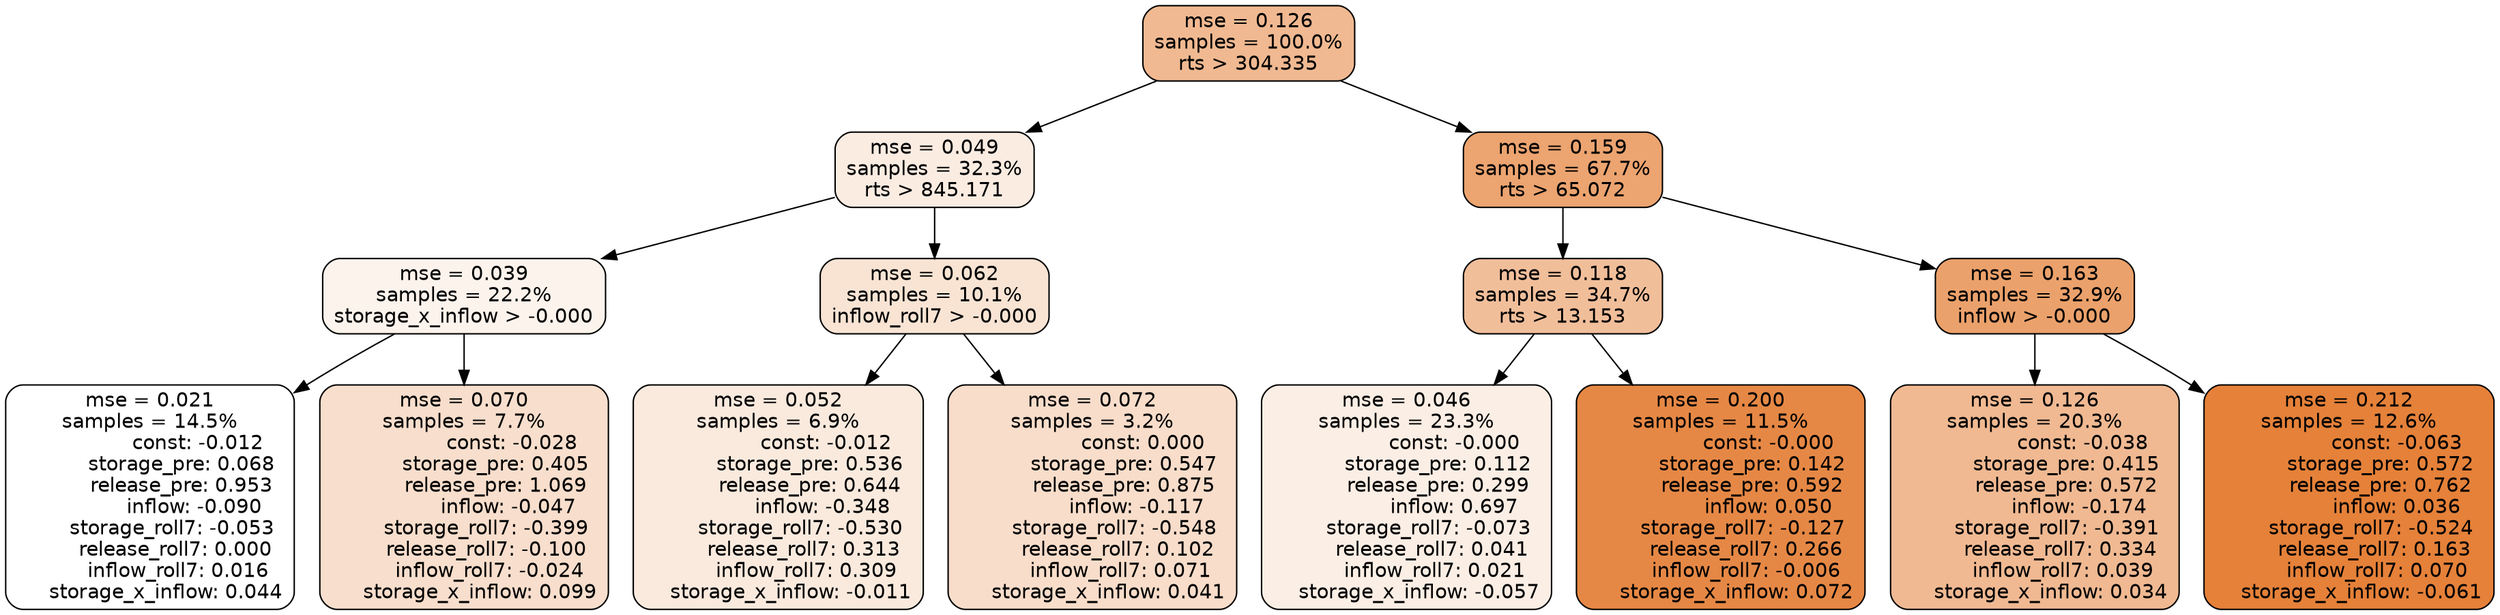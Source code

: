 digraph tree {
node [shape=rectangle, style="filled, rounded", color="black", fontname=helvetica] ;
edge [fontname=helvetica] ;
	"0" [label="mse = 0.126
samples = 100.0%
rts > 304.335", fillcolor="#f0b991"]
	"8" [label="mse = 0.049
samples = 32.3%
rts > 845.171", fillcolor="#fbece2"]
	"1" [label="mse = 0.159
samples = 67.7%
rts > 65.072", fillcolor="#eca470"]
	"9" [label="mse = 0.039
samples = 22.2%
storage_x_inflow > -0.000", fillcolor="#fcf3ec"]
	"12" [label="mse = 0.062
samples = 10.1%
inflow_roll7 > -0.000", fillcolor="#f9e4d4"]
	"2" [label="mse = 0.118
samples = 34.7%
rts > 13.153", fillcolor="#f1be9a"]
	"5" [label="mse = 0.163
samples = 32.9%
inflow > -0.000", fillcolor="#eba16b"]
	"10" [label="mse = 0.021
samples = 14.5%
               const: -0.012
          storage_pre: 0.068
          release_pre: 0.953
              inflow: -0.090
       storage_roll7: -0.053
        release_roll7: 0.000
         inflow_roll7: 0.016
     storage_x_inflow: 0.044", fillcolor="#ffffff"]
	"11" [label="mse = 0.070
samples = 7.7%
               const: -0.028
          storage_pre: 0.405
          release_pre: 1.069
              inflow: -0.047
       storage_roll7: -0.399
       release_roll7: -0.100
        inflow_roll7: -0.024
     storage_x_inflow: 0.099", fillcolor="#f8decc"]
	"13" [label="mse = 0.052
samples = 6.9%
               const: -0.012
          storage_pre: 0.536
          release_pre: 0.644
              inflow: -0.348
       storage_roll7: -0.530
        release_roll7: 0.313
         inflow_roll7: 0.309
    storage_x_inflow: -0.011", fillcolor="#faeade"]
	"14" [label="mse = 0.072
samples = 3.2%
                const: 0.000
          storage_pre: 0.547
          release_pre: 0.875
              inflow: -0.117
       storage_roll7: -0.548
        release_roll7: 0.102
         inflow_roll7: 0.071
     storage_x_inflow: 0.041", fillcolor="#f8ddca"]
	"3" [label="mse = 0.046
samples = 23.3%
               const: -0.000
          storage_pre: 0.112
          release_pre: 0.299
               inflow: 0.697
       storage_roll7: -0.073
        release_roll7: 0.041
         inflow_roll7: 0.021
    storage_x_inflow: -0.057", fillcolor="#fbeee5"]
	"4" [label="mse = 0.200
samples = 11.5%
               const: -0.000
          storage_pre: 0.142
          release_pre: 0.592
               inflow: 0.050
       storage_roll7: -0.127
        release_roll7: 0.266
        inflow_roll7: -0.006
     storage_x_inflow: 0.072", fillcolor="#e68845"]
	"6" [label="mse = 0.126
samples = 20.3%
               const: -0.038
          storage_pre: 0.415
          release_pre: 0.572
              inflow: -0.174
       storage_roll7: -0.391
        release_roll7: 0.334
         inflow_roll7: 0.039
     storage_x_inflow: 0.034", fillcolor="#f0b992"]
	"7" [label="mse = 0.212
samples = 12.6%
               const: -0.063
          storage_pre: 0.572
          release_pre: 0.762
               inflow: 0.036
       storage_roll7: -0.524
        release_roll7: 0.163
         inflow_roll7: 0.070
    storage_x_inflow: -0.061", fillcolor="#e58139"]

	"0" -> "1"
	"0" -> "8"
	"8" -> "9"
	"8" -> "12"
	"1" -> "2"
	"1" -> "5"
	"9" -> "10"
	"9" -> "11"
	"12" -> "13"
	"12" -> "14"
	"2" -> "3"
	"2" -> "4"
	"5" -> "6"
	"5" -> "7"
}